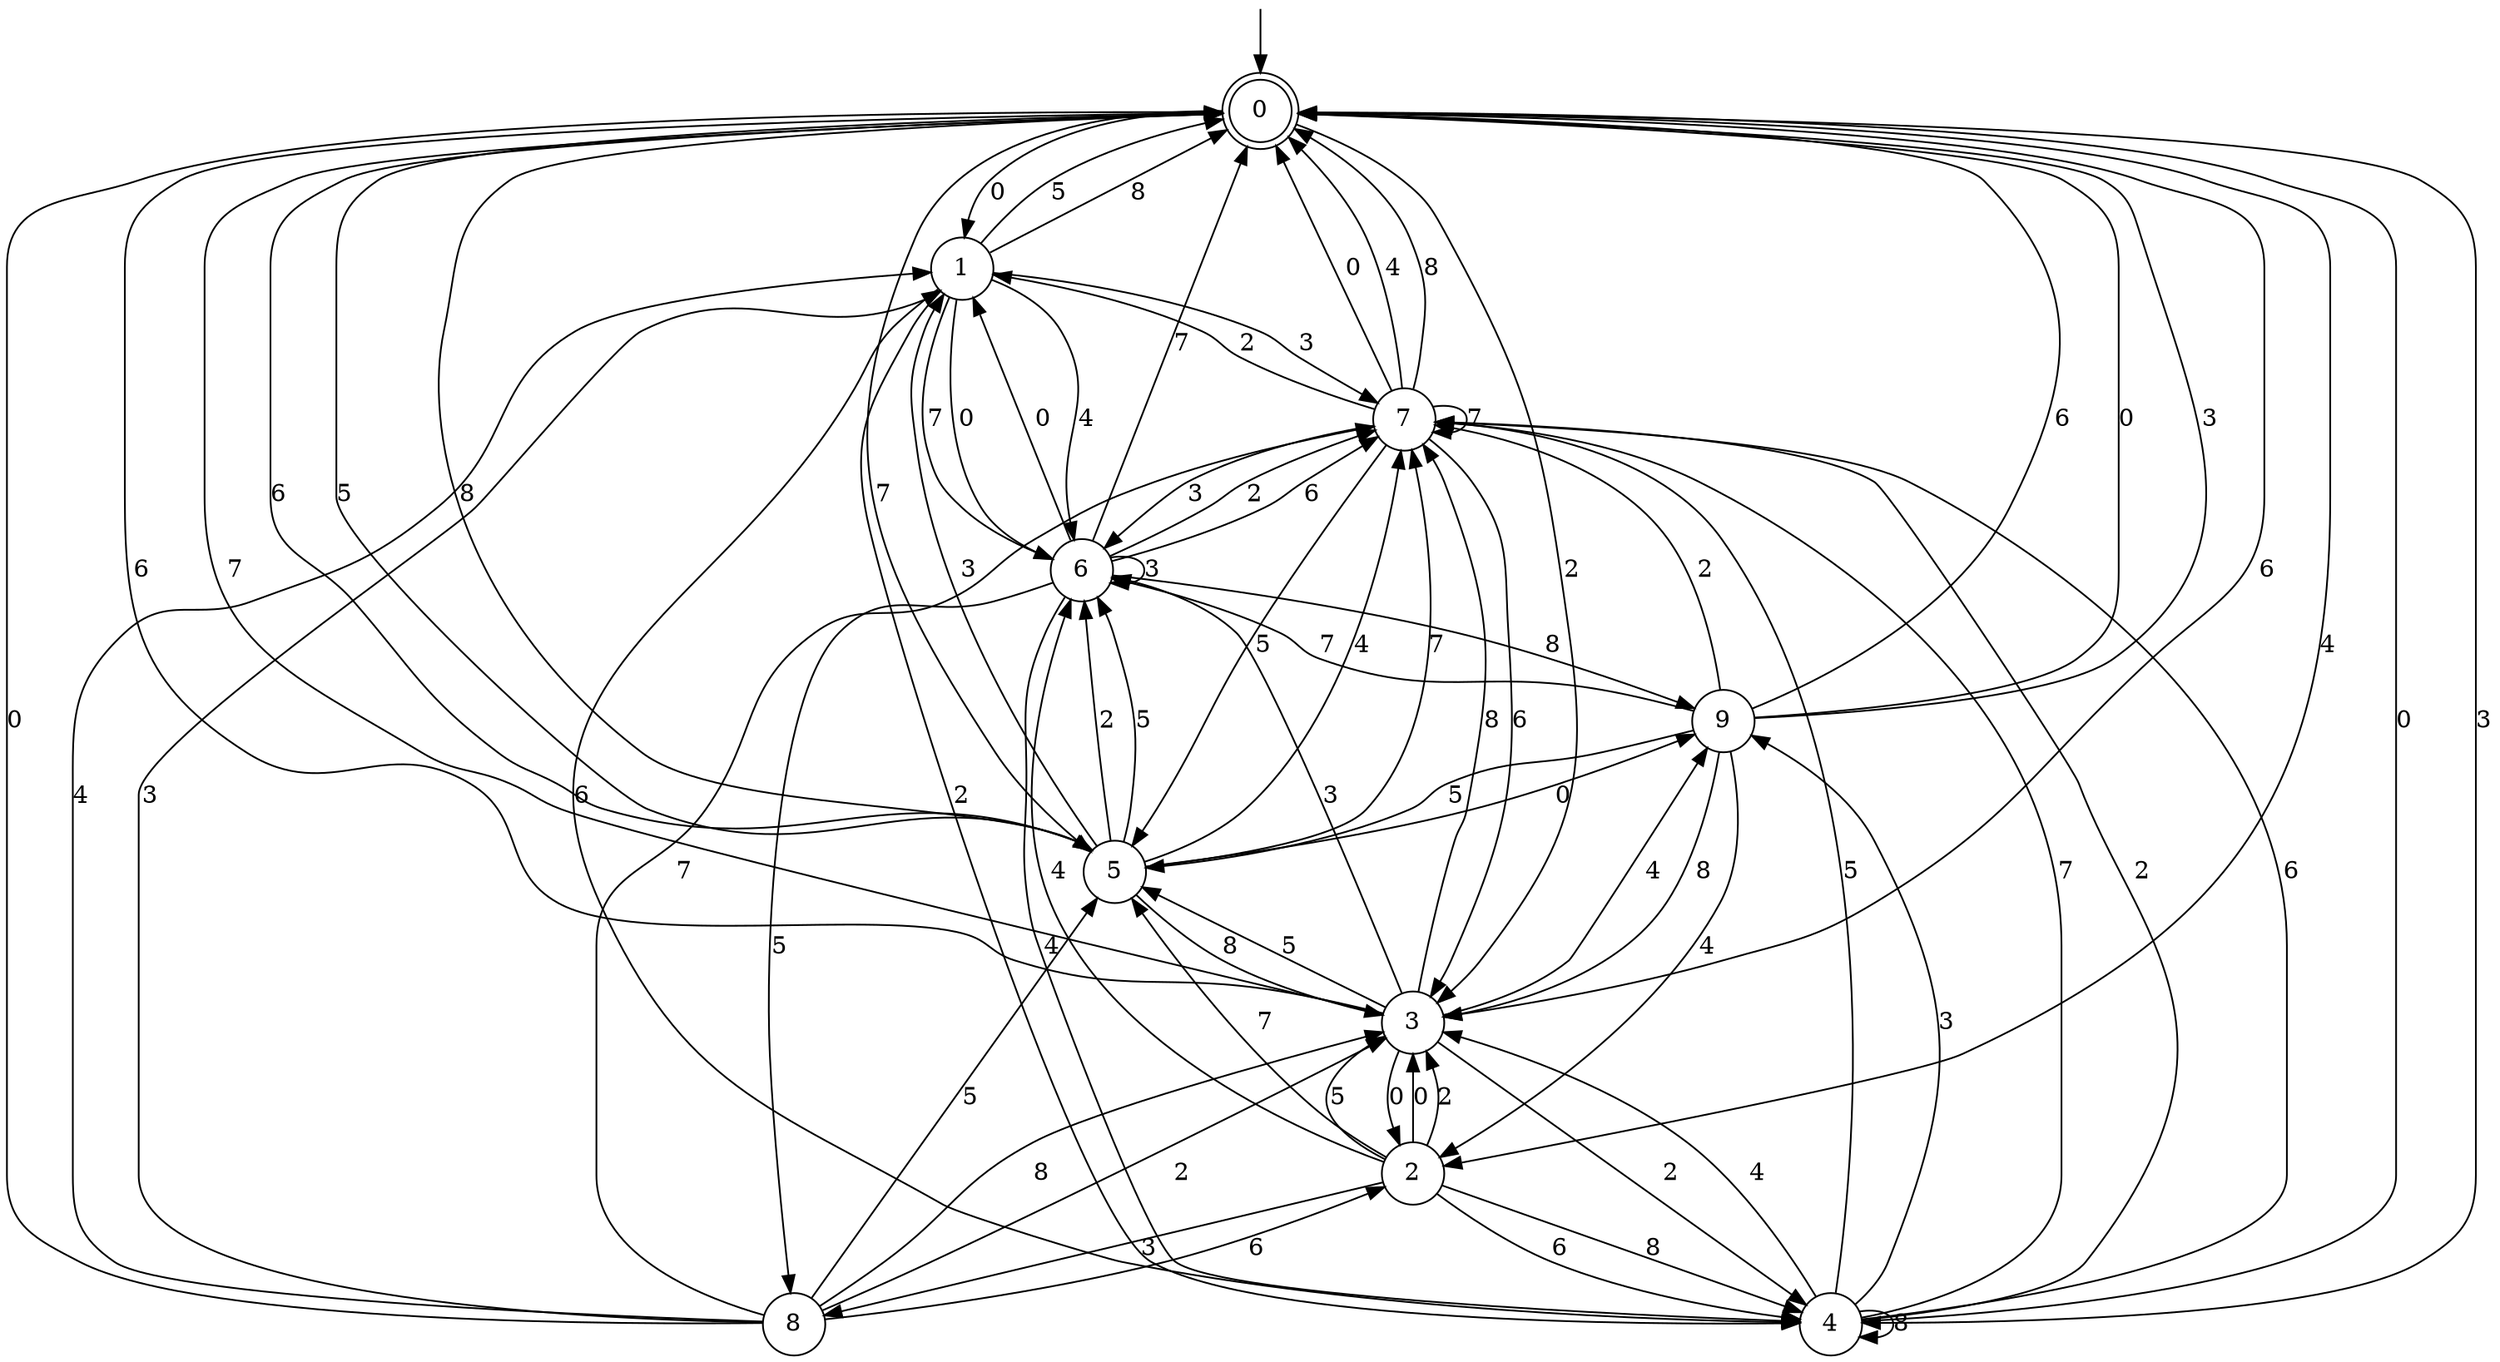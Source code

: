 digraph g {

	s0 [shape="doublecircle" label="0"];
	s1 [shape="circle" label="1"];
	s2 [shape="circle" label="2"];
	s3 [shape="circle" label="3"];
	s4 [shape="circle" label="4"];
	s5 [shape="circle" label="5"];
	s6 [shape="circle" label="6"];
	s7 [shape="circle" label="7"];
	s8 [shape="circle" label="8"];
	s9 [shape="circle" label="9"];
	s0 -> s1 [label="0"];
	s0 -> s2 [label="4"];
	s0 -> s3 [label="2"];
	s0 -> s4 [label="3"];
	s0 -> s3 [label="6"];
	s0 -> s5 [label="5"];
	s0 -> s5 [label="8"];
	s0 -> s5 [label="7"];
	s1 -> s6 [label="0"];
	s1 -> s6 [label="4"];
	s1 -> s4 [label="2"];
	s1 -> s7 [label="3"];
	s1 -> s4 [label="6"];
	s1 -> s0 [label="5"];
	s1 -> s0 [label="8"];
	s1 -> s6 [label="7"];
	s2 -> s3 [label="0"];
	s2 -> s6 [label="4"];
	s2 -> s3 [label="2"];
	s2 -> s8 [label="3"];
	s2 -> s4 [label="6"];
	s2 -> s3 [label="5"];
	s2 -> s4 [label="8"];
	s2 -> s5 [label="7"];
	s3 -> s2 [label="0"];
	s3 -> s9 [label="4"];
	s3 -> s4 [label="2"];
	s3 -> s6 [label="3"];
	s3 -> s0 [label="6"];
	s3 -> s5 [label="5"];
	s3 -> s7 [label="8"];
	s3 -> s0 [label="7"];
	s4 -> s0 [label="0"];
	s4 -> s3 [label="4"];
	s4 -> s7 [label="2"];
	s4 -> s9 [label="3"];
	s4 -> s7 [label="6"];
	s4 -> s7 [label="5"];
	s4 -> s4 [label="8"];
	s4 -> s7 [label="7"];
	s5 -> s9 [label="0"];
	s5 -> s7 [label="4"];
	s5 -> s6 [label="2"];
	s5 -> s1 [label="3"];
	s5 -> s0 [label="6"];
	s5 -> s6 [label="5"];
	s5 -> s3 [label="8"];
	s5 -> s7 [label="7"];
	s6 -> s1 [label="0"];
	s6 -> s4 [label="4"];
	s6 -> s7 [label="2"];
	s6 -> s6 [label="3"];
	s6 -> s7 [label="6"];
	s6 -> s8 [label="5"];
	s6 -> s9 [label="8"];
	s6 -> s0 [label="7"];
	s7 -> s0 [label="0"];
	s7 -> s0 [label="4"];
	s7 -> s1 [label="2"];
	s7 -> s6 [label="3"];
	s7 -> s3 [label="6"];
	s7 -> s5 [label="5"];
	s7 -> s0 [label="8"];
	s7 -> s7 [label="7"];
	s8 -> s0 [label="0"];
	s8 -> s1 [label="4"];
	s8 -> s3 [label="2"];
	s8 -> s1 [label="3"];
	s8 -> s2 [label="6"];
	s8 -> s5 [label="5"];
	s8 -> s3 [label="8"];
	s8 -> s7 [label="7"];
	s9 -> s0 [label="0"];
	s9 -> s2 [label="4"];
	s9 -> s7 [label="2"];
	s9 -> s0 [label="3"];
	s9 -> s0 [label="6"];
	s9 -> s5 [label="5"];
	s9 -> s3 [label="8"];
	s9 -> s6 [label="7"];

__start0 [label="" shape="none" width="0" height="0"];
__start0 -> s0;

}
